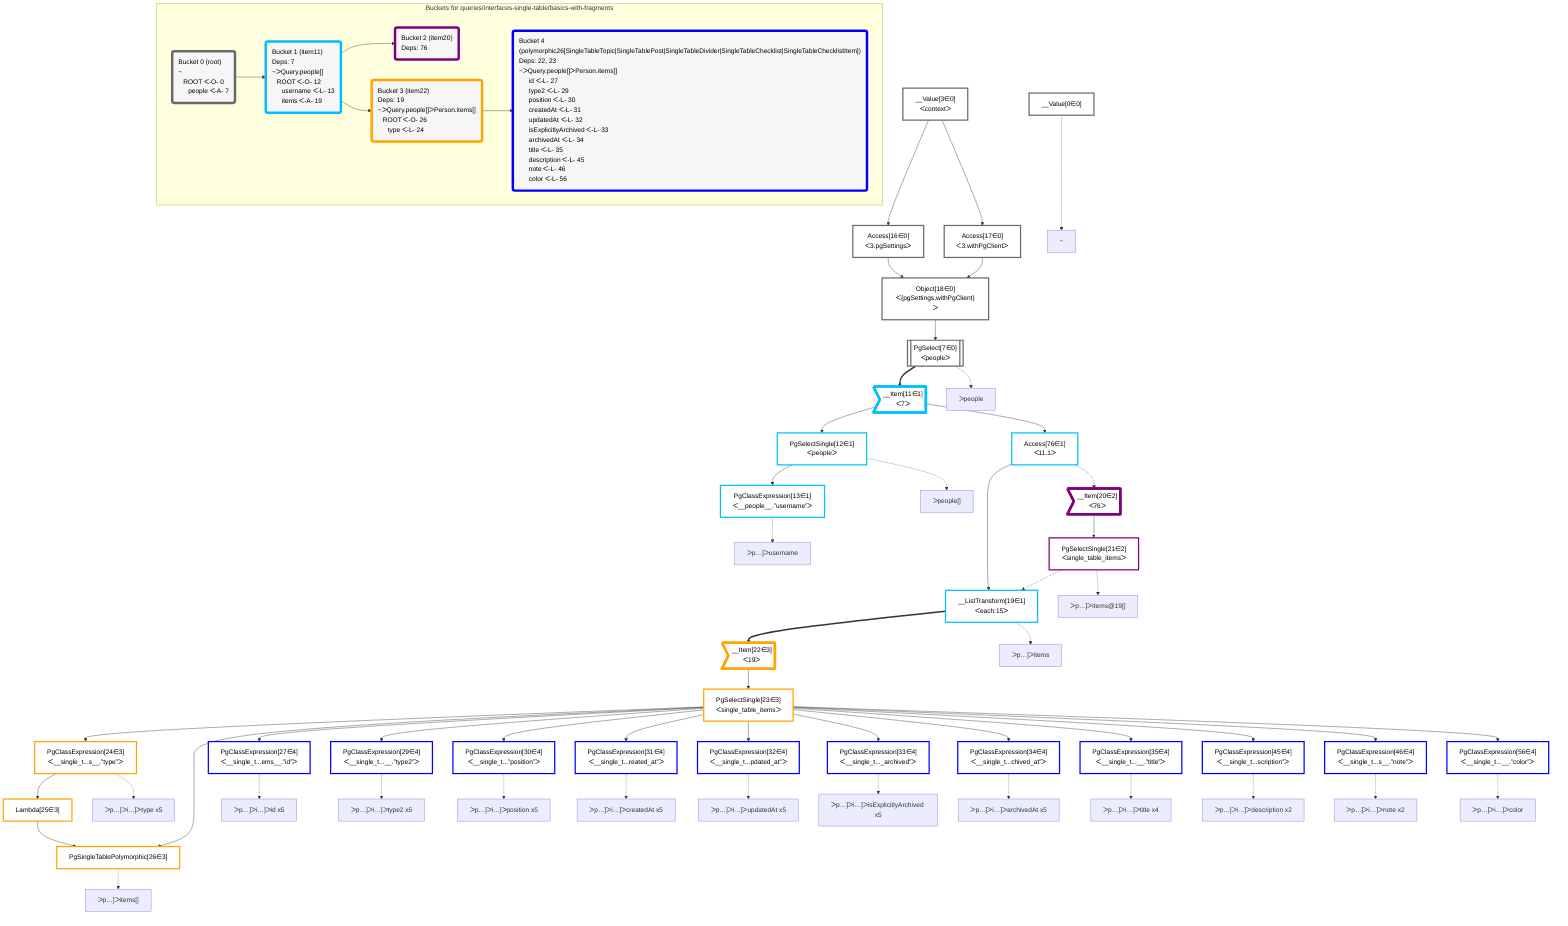 graph TD
    classDef path fill:#eee,stroke:#000,color:#000
    classDef plan fill:#fff,stroke-width:3px,color:#000
    classDef itemplan fill:#fff,stroke-width:6px,color:#000
    classDef sideeffectplan fill:#f00,stroke-width:6px,color:#000
    classDef bucket fill:#f6f6f6,color:#000,stroke-width:6px,text-align:left


    %% define plans
    __Value0["__Value[0∈0]"]:::plan
    __Value3["__Value[3∈0]<br />ᐸcontextᐳ"]:::plan
    Access16["Access[16∈0]<br />ᐸ3.pgSettingsᐳ"]:::plan
    Access17["Access[17∈0]<br />ᐸ3.withPgClientᐳ"]:::plan
    Object18["Object[18∈0]<br />ᐸ{pgSettings,withPgClient}ᐳ"]:::plan
    PgSelect7[["PgSelect[7∈0]<br />ᐸpeopleᐳ"]]:::plan
    __Item11>"__Item[11∈1]<br />ᐸ7ᐳ"]:::itemplan
    PgSelectSingle12["PgSelectSingle[12∈1]<br />ᐸpeopleᐳ"]:::plan
    PgClassExpression13["PgClassExpression[13∈1]<br />ᐸ__people__.”username”ᐳ"]:::plan
    Access76["Access[76∈1]<br />ᐸ11.1ᐳ"]:::plan
    __ListTransform19["__ListTransform[19∈1]<br />ᐸeach:15ᐳ"]:::plan
    __Item20>"__Item[20∈2]<br />ᐸ76ᐳ"]:::itemplan
    PgSelectSingle21["PgSelectSingle[21∈2]<br />ᐸsingle_table_itemsᐳ"]:::plan
    __Item22>"__Item[22∈3]<br />ᐸ19ᐳ"]:::itemplan
    PgSelectSingle23["PgSelectSingle[23∈3]<br />ᐸsingle_table_itemsᐳ"]:::plan
    PgClassExpression24["PgClassExpression[24∈3]<br />ᐸ__single_t...s__.”type”ᐳ"]:::plan
    Lambda25["Lambda[25∈3]"]:::plan
    PgSingleTablePolymorphic26["PgSingleTablePolymorphic[26∈3]"]:::plan
    PgClassExpression27["PgClassExpression[27∈4]<br />ᐸ__single_t...ems__.”id”ᐳ"]:::plan
    PgClassExpression29["PgClassExpression[29∈4]<br />ᐸ__single_t...__.”type2”ᐳ"]:::plan
    PgClassExpression30["PgClassExpression[30∈4]<br />ᐸ__single_t...”position”ᐳ"]:::plan
    PgClassExpression31["PgClassExpression[31∈4]<br />ᐸ__single_t...reated_at”ᐳ"]:::plan
    PgClassExpression32["PgClassExpression[32∈4]<br />ᐸ__single_t...pdated_at”ᐳ"]:::plan
    PgClassExpression33["PgClassExpression[33∈4]<br />ᐸ__single_t..._archived”ᐳ"]:::plan
    PgClassExpression34["PgClassExpression[34∈4]<br />ᐸ__single_t...chived_at”ᐳ"]:::plan
    PgClassExpression35["PgClassExpression[35∈4]<br />ᐸ__single_t...__.”title”ᐳ"]:::plan
    PgClassExpression45["PgClassExpression[45∈4]<br />ᐸ__single_t...scription”ᐳ"]:::plan
    PgClassExpression46["PgClassExpression[46∈4]<br />ᐸ__single_t...s__.”note”ᐳ"]:::plan
    PgClassExpression56["PgClassExpression[56∈4]<br />ᐸ__single_t...__.”color”ᐳ"]:::plan

    %% plan dependencies
    __Value3 --> Access16
    __Value3 --> Access17
    Access16 & Access17 --> Object18
    Object18 --> PgSelect7
    PgSelect7 ==> __Item11
    __Item11 --> PgSelectSingle12
    PgSelectSingle12 --> PgClassExpression13
    __Item11 --> Access76
    Access76 --> __ListTransform19
    PgSelectSingle21 -.-> __ListTransform19
    Access76 -.-> __Item20
    __Item20 --> PgSelectSingle21
    __ListTransform19 ==> __Item22
    __Item22 --> PgSelectSingle23
    PgSelectSingle23 --> PgClassExpression24
    PgClassExpression24 --> Lambda25
    Lambda25 & PgSelectSingle23 --> PgSingleTablePolymorphic26
    PgSelectSingle23 --> PgClassExpression27
    PgSelectSingle23 --> PgClassExpression29
    PgSelectSingle23 --> PgClassExpression30
    PgSelectSingle23 --> PgClassExpression31
    PgSelectSingle23 --> PgClassExpression32
    PgSelectSingle23 --> PgClassExpression33
    PgSelectSingle23 --> PgClassExpression34
    PgSelectSingle23 --> PgClassExpression35
    PgSelectSingle23 --> PgClassExpression45
    PgSelectSingle23 --> PgClassExpression46
    PgSelectSingle23 --> PgClassExpression56

    %% plan-to-path relationships
    P0["~"]
    __Value0 -.-> P0
    P7["ᐳpeople"]
    PgSelect7 -.-> P7
    P12["ᐳpeople[]"]
    PgSelectSingle12 -.-> P12
    P13["ᐳp…]ᐳusername"]
    PgClassExpression13 -.-> P13
    P19["ᐳp…]ᐳitems"]
    __ListTransform19 -.-> P19
    P21["ᐳp…]ᐳitems@19[]"]
    PgSelectSingle21 -.-> P21
    P24["ᐳp…]ᐳi…]ᐳtype x5"]
    PgClassExpression24 -.-> P24
    P26["ᐳp…]ᐳitems[]"]
    PgSingleTablePolymorphic26 -.-> P26
    P27["ᐳp…]ᐳi…]ᐳid x5"]
    PgClassExpression27 -.-> P27
    P29["ᐳp…]ᐳi…]ᐳtype2 x5"]
    PgClassExpression29 -.-> P29
    P30["ᐳp…]ᐳi…]ᐳposition x5"]
    PgClassExpression30 -.-> P30
    P31["ᐳp…]ᐳi…]ᐳcreatedAt x5"]
    PgClassExpression31 -.-> P31
    P32["ᐳp…]ᐳi…]ᐳupdatedAt x5"]
    PgClassExpression32 -.-> P32
    P33["ᐳp…]ᐳi…]ᐳisExplicitlyArchived x5"]
    PgClassExpression33 -.-> P33
    P34["ᐳp…]ᐳi…]ᐳarchivedAt x5"]
    PgClassExpression34 -.-> P34
    P35["ᐳp…]ᐳi…]ᐳtitle x4"]
    PgClassExpression35 -.-> P35
    P45["ᐳp…]ᐳi…]ᐳdescription x2"]
    PgClassExpression45 -.-> P45
    P46["ᐳp…]ᐳi…]ᐳnote x2"]
    PgClassExpression46 -.-> P46
    P56["ᐳp…]ᐳi…]ᐳcolor"]
    PgClassExpression56 -.-> P56

    subgraph "Buckets for queries/interfaces-single-table/basics-with-fragments"
    Bucket0("Bucket 0 (root)<br />~<br />⠀ROOT ᐸ-O- 0<br />⠀⠀people ᐸ-A- 7"):::bucket
    classDef bucket0 stroke:#696969
    class Bucket0,__Value0,__Value3,PgSelect7,Access16,Access17,Object18 bucket0
    Bucket1("Bucket 1 (item11)<br />Deps: 7<br />~ᐳQuery.people[]<br />⠀ROOT ᐸ-O- 12<br />⠀⠀username ᐸ-L- 13<br />⠀⠀items ᐸ-A- 19"):::bucket
    classDef bucket1 stroke:#00bfff
    class Bucket1,__Item11,PgSelectSingle12,PgClassExpression13,__ListTransform19,Access76 bucket1
    Bucket2("Bucket 2 (item20)<br />Deps: 76"):::bucket
    classDef bucket2 stroke:#7f007f
    class Bucket2,__Item20,PgSelectSingle21 bucket2
    Bucket3("Bucket 3 (item22)<br />Deps: 19<br />~ᐳQuery.people[]ᐳPerson.items[]<br />⠀ROOT ᐸ-O- 26<br />⠀⠀type ᐸ-L- 24"):::bucket
    classDef bucket3 stroke:#ffa500
    class Bucket3,__Item22,PgSelectSingle23,PgClassExpression24,Lambda25,PgSingleTablePolymorphic26 bucket3
    Bucket4("Bucket 4 (polymorphic26[SingleTableTopic|SingleTablePost|SingleTableDivider|SingleTableChecklist|SingleTableChecklistItem])<br />Deps: 22, 23<br />~ᐳQuery.people[]ᐳPerson.items[]<br />⠀⠀id ᐸ-L- 27<br />⠀⠀type2 ᐸ-L- 29<br />⠀⠀position ᐸ-L- 30<br />⠀⠀createdAt ᐸ-L- 31<br />⠀⠀updatedAt ᐸ-L- 32<br />⠀⠀isExplicitlyArchived ᐸ-L- 33<br />⠀⠀archivedAt ᐸ-L- 34<br />⠀⠀title ᐸ-L- 35<br />⠀⠀description ᐸ-L- 45<br />⠀⠀note ᐸ-L- 46<br />⠀⠀color ᐸ-L- 56"):::bucket
    classDef bucket4 stroke:#0000ff
    class Bucket4,PgClassExpression27,PgClassExpression29,PgClassExpression30,PgClassExpression31,PgClassExpression32,PgClassExpression33,PgClassExpression34,PgClassExpression35,PgClassExpression45,PgClassExpression46,PgClassExpression56 bucket4
    Bucket0 --> Bucket1
    Bucket1 --> Bucket2 & Bucket3
    Bucket3 --> Bucket4
    end